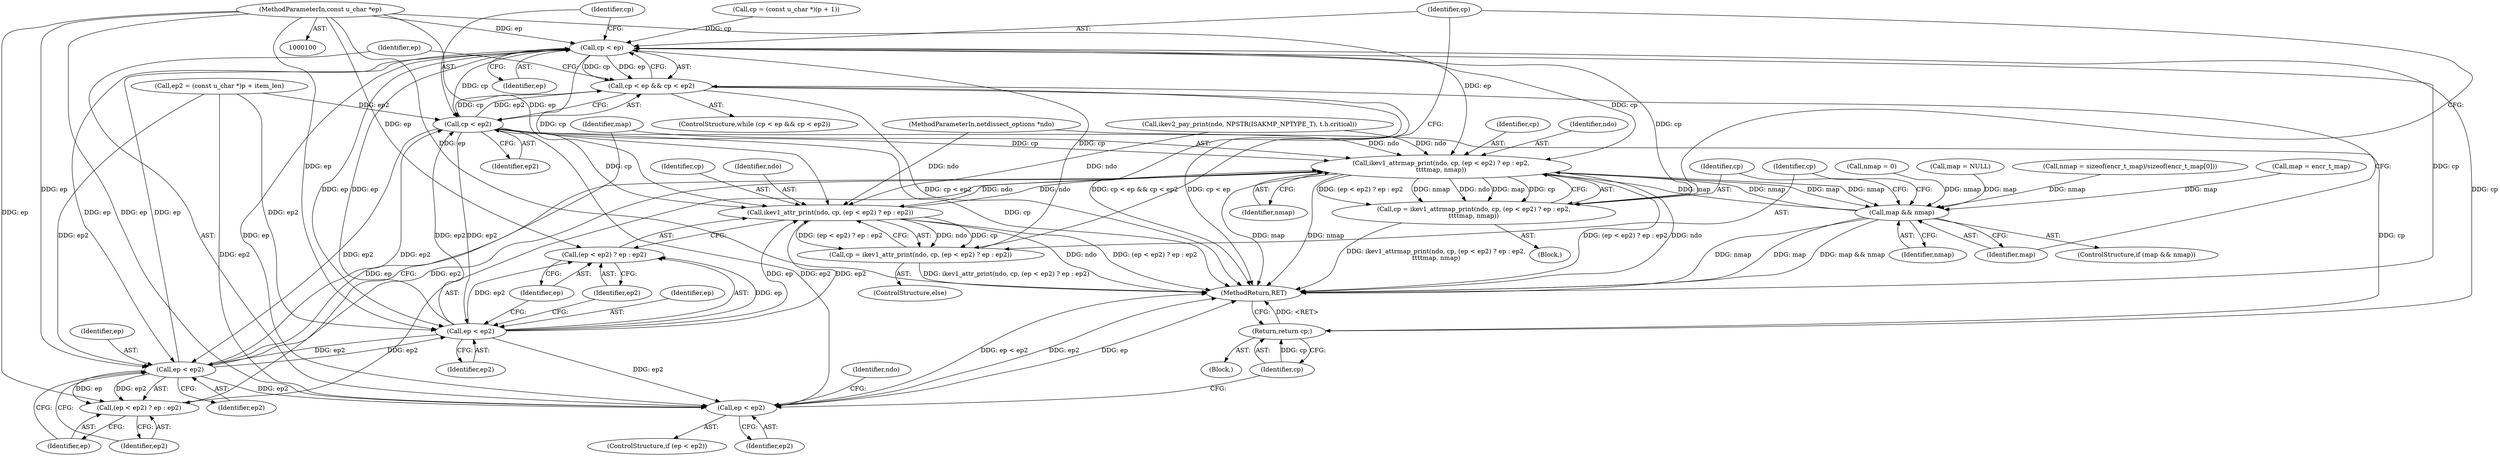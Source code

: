 digraph "0_tcpdump_e0a5a02b0fc1900a69d6c37ed0aab36fb8494e6d_3@pointer" {
"1000105" [label="(MethodParameterIn,const u_char *ep)"];
"1000256" [label="(Call,cp < ep)"];
"1000255" [label="(Call,cp < ep && cp < ep2)"];
"1000259" [label="(Call,cp < ep2)"];
"1000270" [label="(Call,ikev1_attrmap_print(ndo, cp, (ep < ep2) ? ep : ep2,\n\t\t\t\tmap, nmap))"];
"1000264" [label="(Call,map && nmap)"];
"1000268" [label="(Call,cp = ikev1_attrmap_print(ndo, cp, (ep < ep2) ? ep : ep2,\n\t\t\t\tmap, nmap))"];
"1000284" [label="(Call,ikev1_attr_print(ndo, cp, (ep < ep2) ? ep : ep2))"];
"1000282" [label="(Call,cp = ikev1_attr_print(ndo, cp, (ep < ep2) ? ep : ep2))"];
"1000274" [label="(Call,ep < ep2)"];
"1000273" [label="(Call,(ep < ep2) ? ep : ep2)"];
"1000288" [label="(Call,ep < ep2)"];
"1000287" [label="(Call,(ep < ep2) ? ep : ep2)"];
"1000294" [label="(Call,ep < ep2)"];
"1000301" [label="(Return,return cp;)"];
"1000281" [label="(ControlStructure,else)"];
"1000258" [label="(Identifier,ep)"];
"1000292" [label="(Identifier,ep2)"];
"1000273" [label="(Call,(ep < ep2) ? ep : ep2)"];
"1000282" [label="(Call,cp = ikev1_attr_print(ndo, cp, (ep < ep2) ? ep : ep2))"];
"1000254" [label="(ControlStructure,while (cp < ep && cp < ep2))"];
"1000240" [label="(Call,cp = (const u_char *)(p + 1))"];
"1000263" [label="(ControlStructure,if (map && nmap))"];
"1000301" [label="(Return,return cp;)"];
"1000269" [label="(Identifier,cp)"];
"1000255" [label="(Call,cp < ep && cp < ep2)"];
"1000144" [label="(Call,map = NULL)"];
"1000129" [label="(Call,ikev2_pay_print(ndo, NPSTR(ISAKMP_NPTYPE_T), t.h.critical))"];
"1000266" [label="(Identifier,nmap)"];
"1000286" [label="(Identifier,cp)"];
"1000291" [label="(Identifier,ep)"];
"1000285" [label="(Identifier,ndo)"];
"1000272" [label="(Identifier,cp)"];
"1000101" [label="(MethodParameterIn,netdissect_options *ndo)"];
"1000105" [label="(MethodParameterIn,const u_char *ep)"];
"1000261" [label="(Identifier,ep2)"];
"1000295" [label="(Identifier,ep)"];
"1000289" [label="(Identifier,ep)"];
"1000257" [label="(Identifier,cp)"];
"1000302" [label="(Identifier,cp)"];
"1000293" [label="(ControlStructure,if (ep < ep2))"];
"1000270" [label="(Call,ikev1_attrmap_print(ndo, cp, (ep < ep2) ? ep : ep2,\n\t\t\t\tmap, nmap))"];
"1000274" [label="(Call,ep < ep2)"];
"1000299" [label="(Identifier,ndo)"];
"1000276" [label="(Identifier,ep2)"];
"1000287" [label="(Call,(ep < ep2) ? ep : ep2)"];
"1000283" [label="(Identifier,cp)"];
"1000294" [label="(Call,ep < ep2)"];
"1000271" [label="(Identifier,ndo)"];
"1000264" [label="(Call,map && nmap)"];
"1000290" [label="(Identifier,ep2)"];
"1000275" [label="(Identifier,ep)"];
"1000278" [label="(Identifier,ep2)"];
"1000164" [label="(Call,nmap = sizeof(encr_t_map)/sizeof(encr_t_map[0]))"];
"1000256" [label="(Call,cp < ep)"];
"1000247" [label="(Call,ep2 = (const u_char *)p + item_len)"];
"1000267" [label="(Block,)"];
"1000259" [label="(Call,cp < ep2)"];
"1000161" [label="(Call,map = encr_t_map)"];
"1000106" [label="(Block,)"];
"1000288" [label="(Call,ep < ep2)"];
"1000279" [label="(Identifier,map)"];
"1000268" [label="(Call,cp = ikev1_attrmap_print(ndo, cp, (ep < ep2) ? ep : ep2,\n\t\t\t\tmap, nmap))"];
"1000280" [label="(Identifier,nmap)"];
"1000296" [label="(Identifier,ep2)"];
"1000265" [label="(Identifier,map)"];
"1000147" [label="(Call,nmap = 0)"];
"1000284" [label="(Call,ikev1_attr_print(ndo, cp, (ep < ep2) ? ep : ep2))"];
"1000313" [label="(MethodReturn,RET)"];
"1000260" [label="(Identifier,cp)"];
"1000277" [label="(Identifier,ep)"];
"1000105" -> "1000100"  [label="AST: "];
"1000105" -> "1000313"  [label="DDG: ep"];
"1000105" -> "1000256"  [label="DDG: ep"];
"1000105" -> "1000270"  [label="DDG: ep"];
"1000105" -> "1000274"  [label="DDG: ep"];
"1000105" -> "1000273"  [label="DDG: ep"];
"1000105" -> "1000284"  [label="DDG: ep"];
"1000105" -> "1000288"  [label="DDG: ep"];
"1000105" -> "1000287"  [label="DDG: ep"];
"1000105" -> "1000294"  [label="DDG: ep"];
"1000256" -> "1000255"  [label="AST: "];
"1000256" -> "1000258"  [label="CFG: "];
"1000257" -> "1000256"  [label="AST: "];
"1000258" -> "1000256"  [label="AST: "];
"1000260" -> "1000256"  [label="CFG: "];
"1000255" -> "1000256"  [label="CFG: "];
"1000256" -> "1000313"  [label="DDG: cp"];
"1000256" -> "1000255"  [label="DDG: cp"];
"1000256" -> "1000255"  [label="DDG: ep"];
"1000268" -> "1000256"  [label="DDG: cp"];
"1000282" -> "1000256"  [label="DDG: cp"];
"1000240" -> "1000256"  [label="DDG: cp"];
"1000288" -> "1000256"  [label="DDG: ep"];
"1000274" -> "1000256"  [label="DDG: ep"];
"1000256" -> "1000259"  [label="DDG: cp"];
"1000256" -> "1000270"  [label="DDG: cp"];
"1000256" -> "1000274"  [label="DDG: ep"];
"1000256" -> "1000284"  [label="DDG: cp"];
"1000256" -> "1000288"  [label="DDG: ep"];
"1000256" -> "1000294"  [label="DDG: ep"];
"1000256" -> "1000301"  [label="DDG: cp"];
"1000255" -> "1000254"  [label="AST: "];
"1000255" -> "1000259"  [label="CFG: "];
"1000259" -> "1000255"  [label="AST: "];
"1000265" -> "1000255"  [label="CFG: "];
"1000295" -> "1000255"  [label="CFG: "];
"1000255" -> "1000313"  [label="DDG: cp < ep2"];
"1000255" -> "1000313"  [label="DDG: cp < ep && cp < ep2"];
"1000255" -> "1000313"  [label="DDG: cp < ep"];
"1000259" -> "1000255"  [label="DDG: cp"];
"1000259" -> "1000255"  [label="DDG: ep2"];
"1000259" -> "1000261"  [label="CFG: "];
"1000260" -> "1000259"  [label="AST: "];
"1000261" -> "1000259"  [label="AST: "];
"1000259" -> "1000313"  [label="DDG: cp"];
"1000247" -> "1000259"  [label="DDG: ep2"];
"1000288" -> "1000259"  [label="DDG: ep2"];
"1000274" -> "1000259"  [label="DDG: ep2"];
"1000259" -> "1000270"  [label="DDG: cp"];
"1000259" -> "1000274"  [label="DDG: ep2"];
"1000259" -> "1000284"  [label="DDG: cp"];
"1000259" -> "1000288"  [label="DDG: ep2"];
"1000259" -> "1000294"  [label="DDG: ep2"];
"1000259" -> "1000301"  [label="DDG: cp"];
"1000270" -> "1000268"  [label="AST: "];
"1000270" -> "1000280"  [label="CFG: "];
"1000271" -> "1000270"  [label="AST: "];
"1000272" -> "1000270"  [label="AST: "];
"1000273" -> "1000270"  [label="AST: "];
"1000279" -> "1000270"  [label="AST: "];
"1000280" -> "1000270"  [label="AST: "];
"1000268" -> "1000270"  [label="CFG: "];
"1000270" -> "1000313"  [label="DDG: nmap"];
"1000270" -> "1000313"  [label="DDG: (ep < ep2) ? ep : ep2"];
"1000270" -> "1000313"  [label="DDG: ndo"];
"1000270" -> "1000313"  [label="DDG: map"];
"1000270" -> "1000264"  [label="DDG: map"];
"1000270" -> "1000264"  [label="DDG: nmap"];
"1000270" -> "1000268"  [label="DDG: (ep < ep2) ? ep : ep2"];
"1000270" -> "1000268"  [label="DDG: nmap"];
"1000270" -> "1000268"  [label="DDG: ndo"];
"1000270" -> "1000268"  [label="DDG: map"];
"1000270" -> "1000268"  [label="DDG: cp"];
"1000129" -> "1000270"  [label="DDG: ndo"];
"1000284" -> "1000270"  [label="DDG: ndo"];
"1000101" -> "1000270"  [label="DDG: ndo"];
"1000274" -> "1000270"  [label="DDG: ep"];
"1000274" -> "1000270"  [label="DDG: ep2"];
"1000264" -> "1000270"  [label="DDG: map"];
"1000264" -> "1000270"  [label="DDG: nmap"];
"1000270" -> "1000284"  [label="DDG: ndo"];
"1000264" -> "1000263"  [label="AST: "];
"1000264" -> "1000265"  [label="CFG: "];
"1000264" -> "1000266"  [label="CFG: "];
"1000265" -> "1000264"  [label="AST: "];
"1000266" -> "1000264"  [label="AST: "];
"1000269" -> "1000264"  [label="CFG: "];
"1000283" -> "1000264"  [label="CFG: "];
"1000264" -> "1000313"  [label="DDG: map"];
"1000264" -> "1000313"  [label="DDG: map && nmap"];
"1000264" -> "1000313"  [label="DDG: nmap"];
"1000144" -> "1000264"  [label="DDG: map"];
"1000161" -> "1000264"  [label="DDG: map"];
"1000147" -> "1000264"  [label="DDG: nmap"];
"1000164" -> "1000264"  [label="DDG: nmap"];
"1000268" -> "1000267"  [label="AST: "];
"1000269" -> "1000268"  [label="AST: "];
"1000257" -> "1000268"  [label="CFG: "];
"1000268" -> "1000313"  [label="DDG: ikev1_attrmap_print(ndo, cp, (ep < ep2) ? ep : ep2,\n\t\t\t\tmap, nmap)"];
"1000284" -> "1000282"  [label="AST: "];
"1000284" -> "1000287"  [label="CFG: "];
"1000285" -> "1000284"  [label="AST: "];
"1000286" -> "1000284"  [label="AST: "];
"1000287" -> "1000284"  [label="AST: "];
"1000282" -> "1000284"  [label="CFG: "];
"1000284" -> "1000313"  [label="DDG: ndo"];
"1000284" -> "1000313"  [label="DDG: (ep < ep2) ? ep : ep2"];
"1000284" -> "1000282"  [label="DDG: ndo"];
"1000284" -> "1000282"  [label="DDG: cp"];
"1000284" -> "1000282"  [label="DDG: (ep < ep2) ? ep : ep2"];
"1000129" -> "1000284"  [label="DDG: ndo"];
"1000101" -> "1000284"  [label="DDG: ndo"];
"1000288" -> "1000284"  [label="DDG: ep"];
"1000288" -> "1000284"  [label="DDG: ep2"];
"1000282" -> "1000281"  [label="AST: "];
"1000283" -> "1000282"  [label="AST: "];
"1000257" -> "1000282"  [label="CFG: "];
"1000282" -> "1000313"  [label="DDG: ikev1_attr_print(ndo, cp, (ep < ep2) ? ep : ep2)"];
"1000274" -> "1000273"  [label="AST: "];
"1000274" -> "1000276"  [label="CFG: "];
"1000275" -> "1000274"  [label="AST: "];
"1000276" -> "1000274"  [label="AST: "];
"1000277" -> "1000274"  [label="CFG: "];
"1000278" -> "1000274"  [label="CFG: "];
"1000247" -> "1000274"  [label="DDG: ep2"];
"1000288" -> "1000274"  [label="DDG: ep2"];
"1000274" -> "1000273"  [label="DDG: ep"];
"1000274" -> "1000273"  [label="DDG: ep2"];
"1000274" -> "1000288"  [label="DDG: ep2"];
"1000274" -> "1000294"  [label="DDG: ep2"];
"1000273" -> "1000277"  [label="CFG: "];
"1000273" -> "1000278"  [label="CFG: "];
"1000277" -> "1000273"  [label="AST: "];
"1000278" -> "1000273"  [label="AST: "];
"1000279" -> "1000273"  [label="CFG: "];
"1000288" -> "1000287"  [label="AST: "];
"1000288" -> "1000290"  [label="CFG: "];
"1000289" -> "1000288"  [label="AST: "];
"1000290" -> "1000288"  [label="AST: "];
"1000291" -> "1000288"  [label="CFG: "];
"1000292" -> "1000288"  [label="CFG: "];
"1000247" -> "1000288"  [label="DDG: ep2"];
"1000288" -> "1000287"  [label="DDG: ep"];
"1000288" -> "1000287"  [label="DDG: ep2"];
"1000288" -> "1000294"  [label="DDG: ep2"];
"1000287" -> "1000291"  [label="CFG: "];
"1000287" -> "1000292"  [label="CFG: "];
"1000291" -> "1000287"  [label="AST: "];
"1000292" -> "1000287"  [label="AST: "];
"1000294" -> "1000293"  [label="AST: "];
"1000294" -> "1000296"  [label="CFG: "];
"1000295" -> "1000294"  [label="AST: "];
"1000296" -> "1000294"  [label="AST: "];
"1000299" -> "1000294"  [label="CFG: "];
"1000302" -> "1000294"  [label="CFG: "];
"1000294" -> "1000313"  [label="DDG: ep < ep2"];
"1000294" -> "1000313"  [label="DDG: ep2"];
"1000294" -> "1000313"  [label="DDG: ep"];
"1000247" -> "1000294"  [label="DDG: ep2"];
"1000301" -> "1000106"  [label="AST: "];
"1000301" -> "1000302"  [label="CFG: "];
"1000302" -> "1000301"  [label="AST: "];
"1000313" -> "1000301"  [label="CFG: "];
"1000301" -> "1000313"  [label="DDG: <RET>"];
"1000302" -> "1000301"  [label="DDG: cp"];
}
